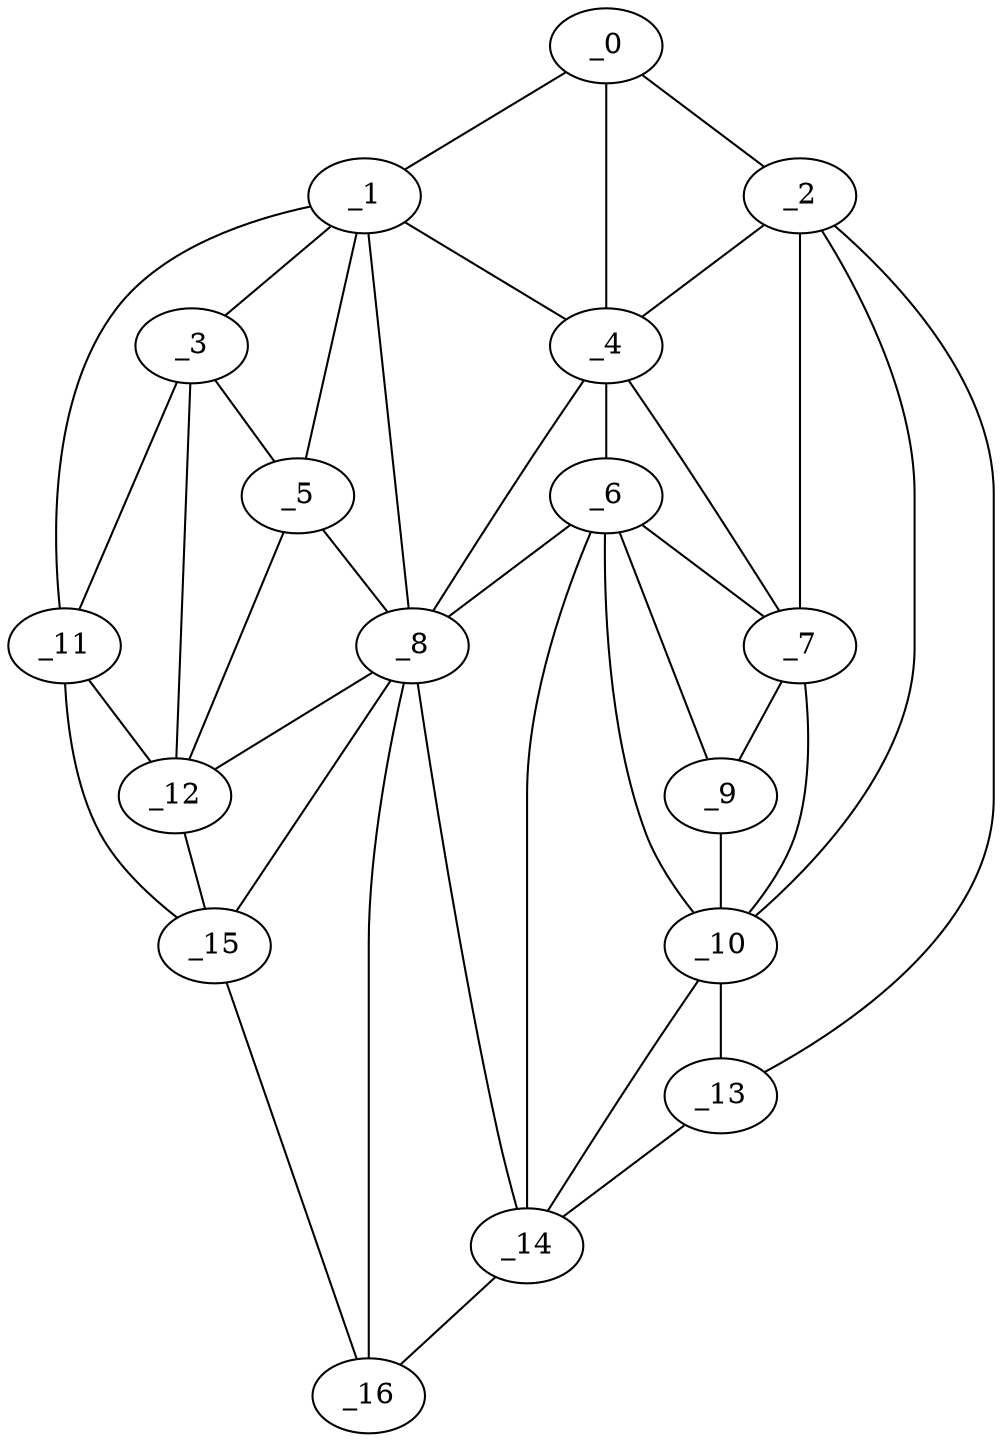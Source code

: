 graph "obj48__100.gxl" {
	_0	 [x=46,
		y=8];
	_1	 [x=48,
		y=73];
	_0 -- _1	 [valence=1];
	_2	 [x=53,
		y=2];
	_0 -- _2	 [valence=1];
	_4	 [x=56,
		y=19];
	_0 -- _4	 [valence=2];
	_3	 [x=54,
		y=80];
	_1 -- _3	 [valence=2];
	_1 -- _4	 [valence=1];
	_5	 [x=58,
		y=72];
	_1 -- _5	 [valence=2];
	_8	 [x=64,
		y=63];
	_1 -- _8	 [valence=2];
	_11	 [x=87,
		y=125];
	_1 -- _11	 [valence=1];
	_2 -- _4	 [valence=2];
	_7	 [x=63,
		y=7];
	_2 -- _7	 [valence=2];
	_10	 [x=82,
		y=8];
	_2 -- _10	 [valence=1];
	_13	 [x=98,
		y=6];
	_2 -- _13	 [valence=1];
	_3 -- _5	 [valence=1];
	_3 -- _11	 [valence=1];
	_12	 [x=96,
		y=109];
	_3 -- _12	 [valence=2];
	_6	 [x=62,
		y=21];
	_4 -- _6	 [valence=1];
	_4 -- _7	 [valence=2];
	_4 -- _8	 [valence=2];
	_5 -- _8	 [valence=1];
	_5 -- _12	 [valence=2];
	_6 -- _7	 [valence=1];
	_6 -- _8	 [valence=2];
	_9	 [x=68,
		y=11];
	_6 -- _9	 [valence=2];
	_6 -- _10	 [valence=1];
	_14	 [x=106,
		y=26];
	_6 -- _14	 [valence=1];
	_7 -- _9	 [valence=2];
	_7 -- _10	 [valence=2];
	_8 -- _12	 [valence=2];
	_8 -- _14	 [valence=2];
	_15	 [x=115,
		y=80];
	_8 -- _15	 [valence=2];
	_16	 [x=116,
		y=54];
	_8 -- _16	 [valence=1];
	_9 -- _10	 [valence=1];
	_10 -- _13	 [valence=1];
	_10 -- _14	 [valence=2];
	_11 -- _12	 [valence=2];
	_11 -- _15	 [valence=1];
	_12 -- _15	 [valence=1];
	_13 -- _14	 [valence=1];
	_14 -- _16	 [valence=1];
	_15 -- _16	 [valence=1];
}
